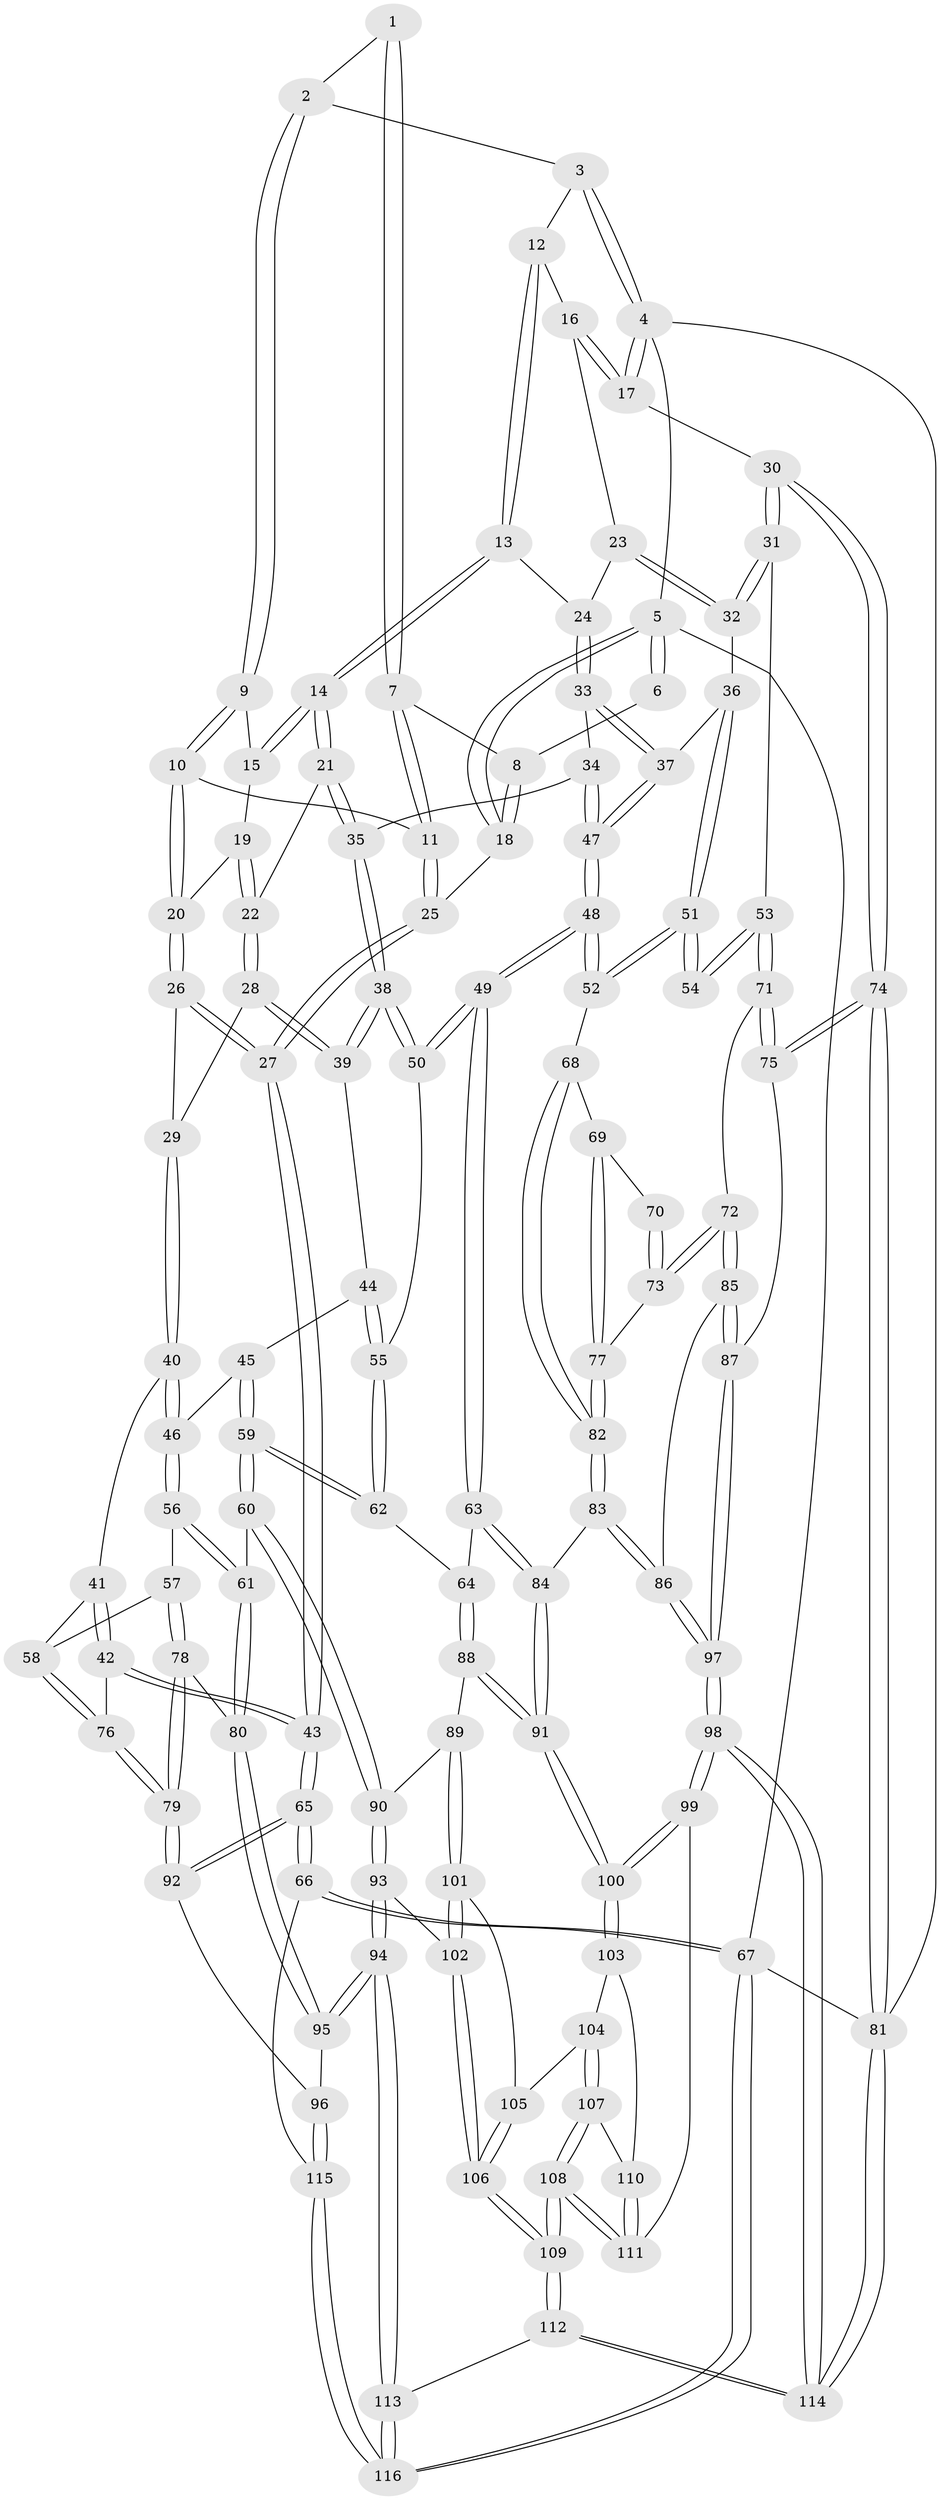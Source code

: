 // coarse degree distribution, {4: 0.463768115942029, 7: 0.014492753623188406, 6: 0.07246376811594203, 3: 0.08695652173913043, 5: 0.36231884057971014}
// Generated by graph-tools (version 1.1) at 2025/42/03/06/25 10:42:35]
// undirected, 116 vertices, 287 edges
graph export_dot {
graph [start="1"]
  node [color=gray90,style=filled];
  1 [pos="+0.05159734467874283+0"];
  2 [pos="+0.4665536095072253+0"];
  3 [pos="+0.5571157393819517+0"];
  4 [pos="+1+0"];
  5 [pos="+0+0"];
  6 [pos="+0+0"];
  7 [pos="+0.22592722385676434+0.16686016516873373"];
  8 [pos="+0.16540461448673702+0.12893846373235196"];
  9 [pos="+0.38959618100953336+0.03666599940010605"];
  10 [pos="+0.2366003024848859+0.17533120733131263"];
  11 [pos="+0.2287422720520611+0.17009638561162962"];
  12 [pos="+0.5849977178324485+0"];
  13 [pos="+0.6238349385378537+0.17656669761144195"];
  14 [pos="+0.5403530642275833+0.24970699372654442"];
  15 [pos="+0.4477486148296906+0.2182177637479516"];
  16 [pos="+0.8721323943237005+0.17279307406354433"];
  17 [pos="+1+0"];
  18 [pos="+0+0"];
  19 [pos="+0.41279010051680787+0.2455473381529801"];
  20 [pos="+0.23674197864829657+0.17723430759487724"];
  21 [pos="+0.5183254996295236+0.35812366490571407"];
  22 [pos="+0.3856960234027306+0.36598642814954935"];
  23 [pos="+0.8245870688546421+0.20958923102827548"];
  24 [pos="+0.6866877459981819+0.21888347852152681"];
  25 [pos="+0+0.22500388927027531"];
  26 [pos="+0.22346599384467267+0.2746873118104619"];
  27 [pos="+0+0.4360594537048156"];
  28 [pos="+0.3776895895354637+0.3701156674543702"];
  29 [pos="+0.29410842959088795+0.36861496460585746"];
  30 [pos="+1+0.4306754382893476"];
  31 [pos="+1+0.4503831342761026"];
  32 [pos="+0.8325981480398137+0.42793038155035346"];
  33 [pos="+0.6860373877422135+0.30161425932002284"];
  34 [pos="+0.5867613043382598+0.43069134762719524"];
  35 [pos="+0.5794127249361808+0.42990290810629117"];
  36 [pos="+0.8231903524105132+0.4323652795405673"];
  37 [pos="+0.8075993563003878+0.43196749153994507"];
  38 [pos="+0.5140838990614133+0.5077640540796896"];
  39 [pos="+0.41859109375378706+0.48517465139433114"];
  40 [pos="+0.2521327501115383+0.4797660314963141"];
  41 [pos="+0.22012410415336234+0.48901083169710113"];
  42 [pos="+0+0.5271762617952365"];
  43 [pos="+0+0.5053359368988989"];
  44 [pos="+0.3896872513482904+0.5202650414408531"];
  45 [pos="+0.35980635264183786+0.5507699509533677"];
  46 [pos="+0.2826927871674043+0.5196539550089523"];
  47 [pos="+0.6686231960415707+0.48073701849279277"];
  48 [pos="+0.6721702674116575+0.6309947220477732"];
  49 [pos="+0.6585015909228017+0.641476493890973"];
  50 [pos="+0.5120232905235935+0.537496564856681"];
  51 [pos="+0.8133325913752824+0.5563520281370156"];
  52 [pos="+0.7067243057371606+0.6358394969077046"];
  53 [pos="+0.8882820848733098+0.6305503879000013"];
  54 [pos="+0.8771275454403367+0.6293001320702692"];
  55 [pos="+0.49106225424747607+0.5749826357537868"];
  56 [pos="+0.2685485389695134+0.5849293525693345"];
  57 [pos="+0.2167228202067597+0.6544408901729097"];
  58 [pos="+0.20089563370743138+0.6475846981387621"];
  59 [pos="+0.41198946587143576+0.6648431228456181"];
  60 [pos="+0.3928821800139752+0.7010080158729671"];
  61 [pos="+0.3765967574736085+0.7070338686153865"];
  62 [pos="+0.46063579610234434+0.6391563596345163"];
  63 [pos="+0.6425727739179564+0.6632025298007572"];
  64 [pos="+0.6124768251510767+0.6797553779112987"];
  65 [pos="+0+0.8450248623716462"];
  66 [pos="+0+0.8686908708925453"];
  67 [pos="+0+1"];
  68 [pos="+0.7073205879150709+0.6362331540726127"];
  69 [pos="+0.7677694858563346+0.6627372503324428"];
  70 [pos="+0.8529894690837767+0.644436435778378"];
  71 [pos="+0.9111025172065793+0.674954080384749"];
  72 [pos="+0.8410297021995692+0.7364536551591743"];
  73 [pos="+0.8305528035519792+0.7274471465201813"];
  74 [pos="+1+0.8419347000782683"];
  75 [pos="+1+0.8084937443454557"];
  76 [pos="+0.04720403312290027+0.616761454742054"];
  77 [pos="+0.797817738778269+0.7207402327468477"];
  78 [pos="+0.23502701568710602+0.6809076458692411"];
  79 [pos="+0.13977126773067042+0.8099290485583831"];
  80 [pos="+0.3416670273463215+0.7265839878074596"];
  81 [pos="+1+1"];
  82 [pos="+0.7598727894546209+0.7706938838632685"];
  83 [pos="+0.752733836868028+0.7942286746912985"];
  84 [pos="+0.7048330858198537+0.7960422771912444"];
  85 [pos="+0.8673415811377979+0.7931896265966465"];
  86 [pos="+0.7997069194779263+0.8303882412615565"];
  87 [pos="+1+0.810577824360073"];
  88 [pos="+0.582174063205199+0.7422494941333971"];
  89 [pos="+0.4973636427462635+0.7949730957143935"];
  90 [pos="+0.4445953159979828+0.7579693000306247"];
  91 [pos="+0.6488992599278671+0.8568081417120156"];
  92 [pos="+0.14015671458071846+0.8140530497163925"];
  93 [pos="+0.38652897299397543+0.8944213443683603"];
  94 [pos="+0.30875976993828114+0.9027887414305915"];
  95 [pos="+0.27537834272382794+0.8664365177146338"];
  96 [pos="+0.17533283504073652+0.8654639467993057"];
  97 [pos="+0.7932232539507865+0.9573686079057226"];
  98 [pos="+0.7577984544660533+1"];
  99 [pos="+0.6728518095603582+0.9321821407695559"];
  100 [pos="+0.6457236787324256+0.8674966994935973"];
  101 [pos="+0.5056055824286066+0.8327876650673731"];
  102 [pos="+0.4581703247957229+0.907902949895442"];
  103 [pos="+0.5923786741029428+0.8661674293506817"];
  104 [pos="+0.5612047512214433+0.8622442865308315"];
  105 [pos="+0.5607839050671232+0.8620784122865747"];
  106 [pos="+0.4910827721116509+0.9866016283466142"];
  107 [pos="+0.5497374872601625+0.9352865496363085"];
  108 [pos="+0.5199009652908183+0.9750147950157678"];
  109 [pos="+0.4938533228840585+0.9947832936975176"];
  110 [pos="+0.5678247358159326+0.9286890225529804"];
  111 [pos="+0.6341102486716506+0.9384060952554195"];
  112 [pos="+0.47130072753173063+1"];
  113 [pos="+0.35747752524151744+1"];
  114 [pos="+0.7895343352760119+1"];
  115 [pos="+0.1441602963295795+0.9178104352455428"];
  116 [pos="+0.0229172277906003+1"];
  1 -- 2;
  1 -- 7;
  1 -- 7;
  2 -- 3;
  2 -- 9;
  2 -- 9;
  3 -- 4;
  3 -- 4;
  3 -- 12;
  4 -- 5;
  4 -- 17;
  4 -- 17;
  4 -- 81;
  5 -- 6;
  5 -- 6;
  5 -- 18;
  5 -- 18;
  5 -- 67;
  6 -- 8;
  7 -- 8;
  7 -- 11;
  7 -- 11;
  8 -- 18;
  8 -- 18;
  9 -- 10;
  9 -- 10;
  9 -- 15;
  10 -- 11;
  10 -- 20;
  10 -- 20;
  11 -- 25;
  11 -- 25;
  12 -- 13;
  12 -- 13;
  12 -- 16;
  13 -- 14;
  13 -- 14;
  13 -- 24;
  14 -- 15;
  14 -- 15;
  14 -- 21;
  14 -- 21;
  15 -- 19;
  16 -- 17;
  16 -- 17;
  16 -- 23;
  17 -- 30;
  18 -- 25;
  19 -- 20;
  19 -- 22;
  19 -- 22;
  20 -- 26;
  20 -- 26;
  21 -- 22;
  21 -- 35;
  21 -- 35;
  22 -- 28;
  22 -- 28;
  23 -- 24;
  23 -- 32;
  23 -- 32;
  24 -- 33;
  24 -- 33;
  25 -- 27;
  25 -- 27;
  26 -- 27;
  26 -- 27;
  26 -- 29;
  27 -- 43;
  27 -- 43;
  28 -- 29;
  28 -- 39;
  28 -- 39;
  29 -- 40;
  29 -- 40;
  30 -- 31;
  30 -- 31;
  30 -- 74;
  30 -- 74;
  31 -- 32;
  31 -- 32;
  31 -- 53;
  32 -- 36;
  33 -- 34;
  33 -- 37;
  33 -- 37;
  34 -- 35;
  34 -- 47;
  34 -- 47;
  35 -- 38;
  35 -- 38;
  36 -- 37;
  36 -- 51;
  36 -- 51;
  37 -- 47;
  37 -- 47;
  38 -- 39;
  38 -- 39;
  38 -- 50;
  38 -- 50;
  39 -- 44;
  40 -- 41;
  40 -- 46;
  40 -- 46;
  41 -- 42;
  41 -- 42;
  41 -- 58;
  42 -- 43;
  42 -- 43;
  42 -- 76;
  43 -- 65;
  43 -- 65;
  44 -- 45;
  44 -- 55;
  44 -- 55;
  45 -- 46;
  45 -- 59;
  45 -- 59;
  46 -- 56;
  46 -- 56;
  47 -- 48;
  47 -- 48;
  48 -- 49;
  48 -- 49;
  48 -- 52;
  48 -- 52;
  49 -- 50;
  49 -- 50;
  49 -- 63;
  49 -- 63;
  50 -- 55;
  51 -- 52;
  51 -- 52;
  51 -- 54;
  51 -- 54;
  52 -- 68;
  53 -- 54;
  53 -- 54;
  53 -- 71;
  53 -- 71;
  55 -- 62;
  55 -- 62;
  56 -- 57;
  56 -- 61;
  56 -- 61;
  57 -- 58;
  57 -- 78;
  57 -- 78;
  58 -- 76;
  58 -- 76;
  59 -- 60;
  59 -- 60;
  59 -- 62;
  59 -- 62;
  60 -- 61;
  60 -- 90;
  60 -- 90;
  61 -- 80;
  61 -- 80;
  62 -- 64;
  63 -- 64;
  63 -- 84;
  63 -- 84;
  64 -- 88;
  64 -- 88;
  65 -- 66;
  65 -- 66;
  65 -- 92;
  65 -- 92;
  66 -- 67;
  66 -- 67;
  66 -- 115;
  67 -- 116;
  67 -- 116;
  67 -- 81;
  68 -- 69;
  68 -- 82;
  68 -- 82;
  69 -- 70;
  69 -- 77;
  69 -- 77;
  70 -- 73;
  70 -- 73;
  71 -- 72;
  71 -- 75;
  71 -- 75;
  72 -- 73;
  72 -- 73;
  72 -- 85;
  72 -- 85;
  73 -- 77;
  74 -- 75;
  74 -- 75;
  74 -- 81;
  74 -- 81;
  75 -- 87;
  76 -- 79;
  76 -- 79;
  77 -- 82;
  77 -- 82;
  78 -- 79;
  78 -- 79;
  78 -- 80;
  79 -- 92;
  79 -- 92;
  80 -- 95;
  80 -- 95;
  81 -- 114;
  81 -- 114;
  82 -- 83;
  82 -- 83;
  83 -- 84;
  83 -- 86;
  83 -- 86;
  84 -- 91;
  84 -- 91;
  85 -- 86;
  85 -- 87;
  85 -- 87;
  86 -- 97;
  86 -- 97;
  87 -- 97;
  87 -- 97;
  88 -- 89;
  88 -- 91;
  88 -- 91;
  89 -- 90;
  89 -- 101;
  89 -- 101;
  90 -- 93;
  90 -- 93;
  91 -- 100;
  91 -- 100;
  92 -- 96;
  93 -- 94;
  93 -- 94;
  93 -- 102;
  94 -- 95;
  94 -- 95;
  94 -- 113;
  94 -- 113;
  95 -- 96;
  96 -- 115;
  96 -- 115;
  97 -- 98;
  97 -- 98;
  98 -- 99;
  98 -- 99;
  98 -- 114;
  98 -- 114;
  99 -- 100;
  99 -- 100;
  99 -- 111;
  100 -- 103;
  100 -- 103;
  101 -- 102;
  101 -- 102;
  101 -- 105;
  102 -- 106;
  102 -- 106;
  103 -- 104;
  103 -- 110;
  104 -- 105;
  104 -- 107;
  104 -- 107;
  105 -- 106;
  105 -- 106;
  106 -- 109;
  106 -- 109;
  107 -- 108;
  107 -- 108;
  107 -- 110;
  108 -- 109;
  108 -- 109;
  108 -- 111;
  108 -- 111;
  109 -- 112;
  109 -- 112;
  110 -- 111;
  110 -- 111;
  112 -- 113;
  112 -- 114;
  112 -- 114;
  113 -- 116;
  113 -- 116;
  115 -- 116;
  115 -- 116;
}
